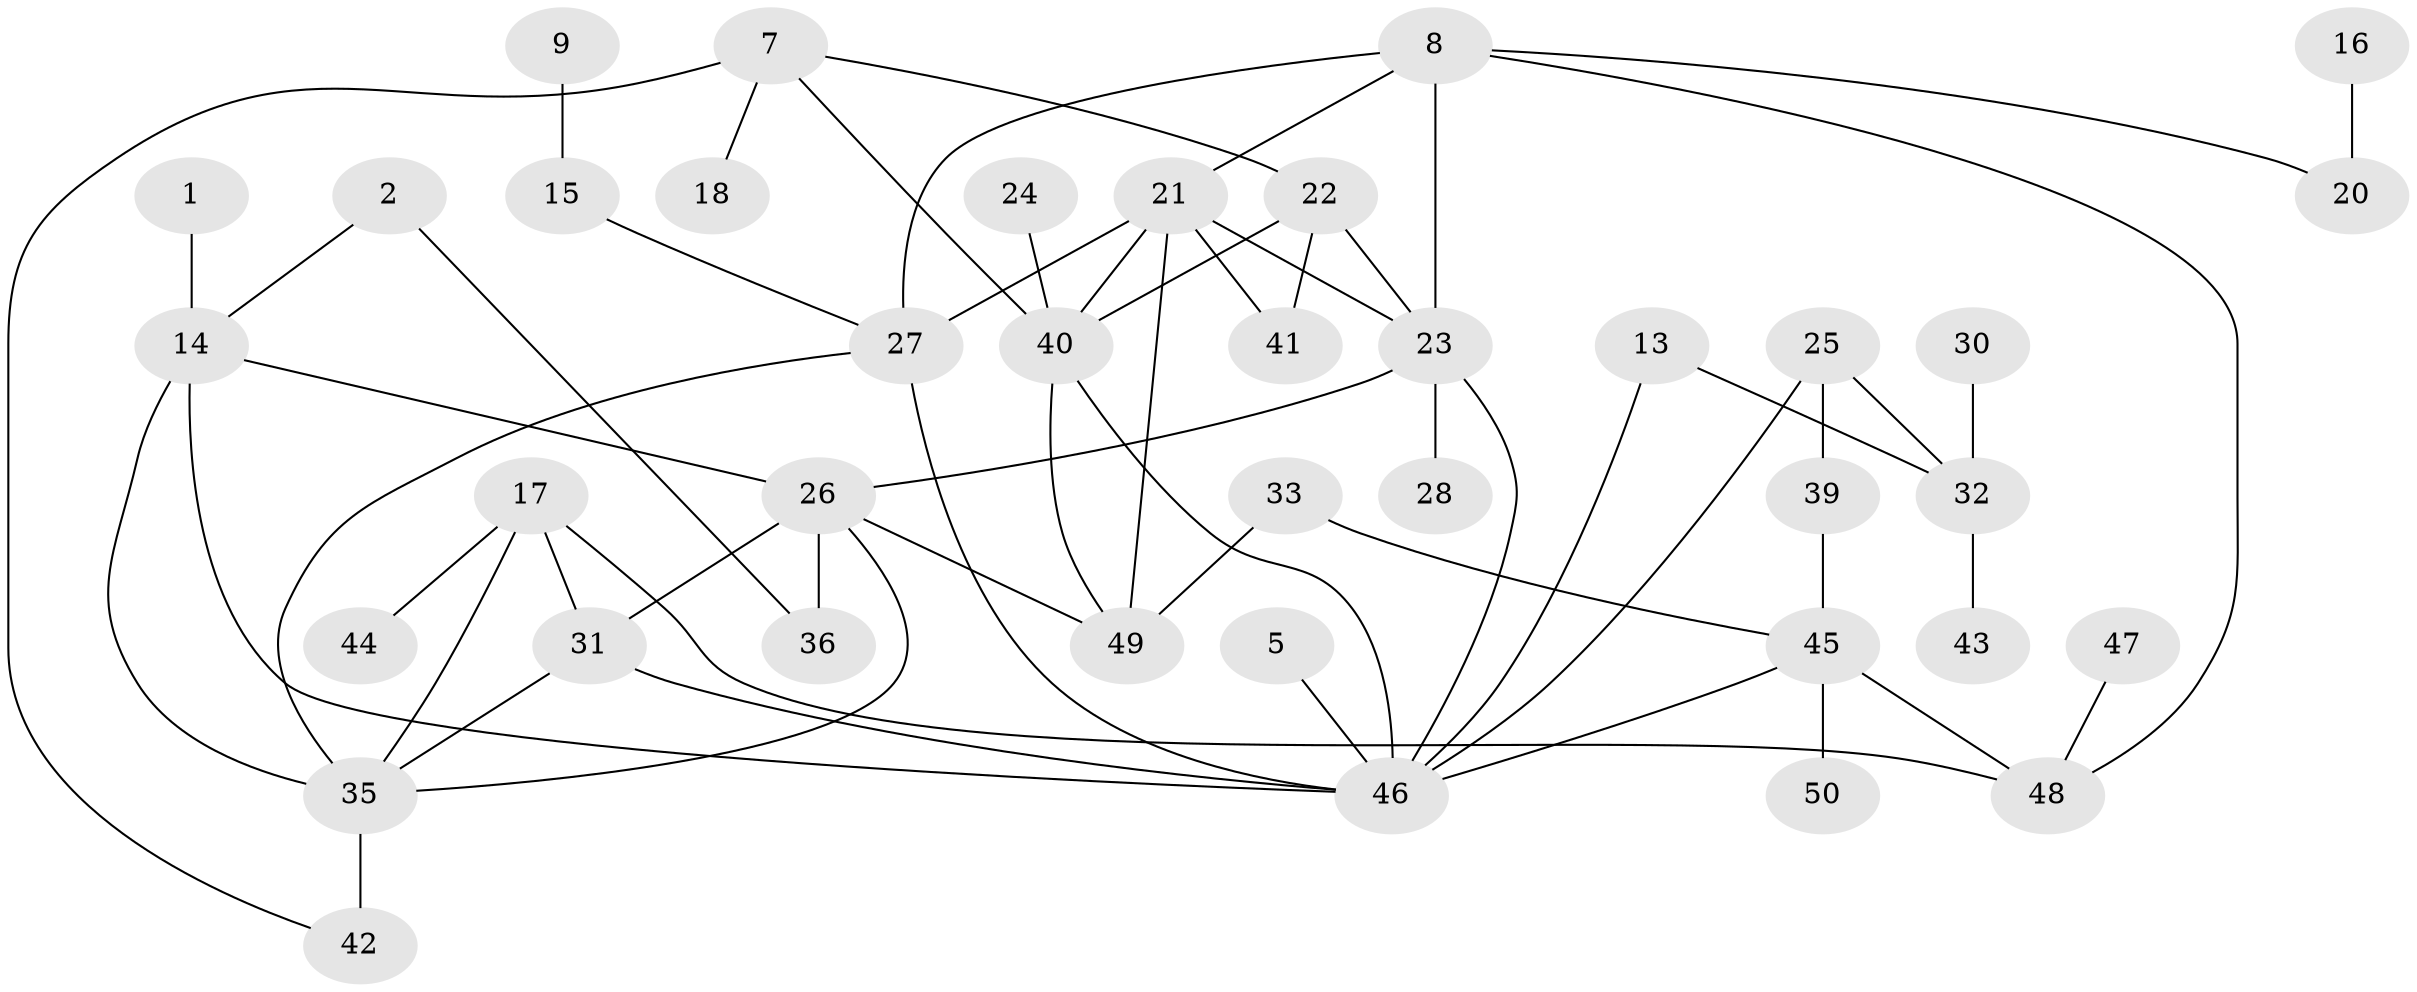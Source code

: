 // original degree distribution, {1: 0.2727272727272727, 2: 0.2222222222222222, 0: 0.09090909090909091, 4: 0.12121212121212122, 3: 0.21212121212121213, 5: 0.04040404040404041, 6: 0.030303030303030304, 8: 0.010101010101010102}
// Generated by graph-tools (version 1.1) at 2025/00/03/09/25 03:00:45]
// undirected, 39 vertices, 60 edges
graph export_dot {
graph [start="1"]
  node [color=gray90,style=filled];
  1;
  2;
  5;
  7;
  8;
  9;
  13;
  14;
  15;
  16;
  17;
  18;
  20;
  21;
  22;
  23;
  24;
  25;
  26;
  27;
  28;
  30;
  31;
  32;
  33;
  35;
  36;
  39;
  40;
  41;
  42;
  43;
  44;
  45;
  46;
  47;
  48;
  49;
  50;
  1 -- 14 [weight=1.0];
  2 -- 14 [weight=1.0];
  2 -- 36 [weight=1.0];
  5 -- 46 [weight=1.0];
  7 -- 18 [weight=1.0];
  7 -- 22 [weight=1.0];
  7 -- 40 [weight=1.0];
  7 -- 42 [weight=1.0];
  8 -- 20 [weight=1.0];
  8 -- 21 [weight=1.0];
  8 -- 23 [weight=2.0];
  8 -- 27 [weight=1.0];
  8 -- 48 [weight=1.0];
  9 -- 15 [weight=1.0];
  13 -- 32 [weight=1.0];
  13 -- 46 [weight=1.0];
  14 -- 26 [weight=1.0];
  14 -- 35 [weight=1.0];
  14 -- 46 [weight=1.0];
  15 -- 27 [weight=1.0];
  16 -- 20 [weight=1.0];
  17 -- 31 [weight=1.0];
  17 -- 35 [weight=1.0];
  17 -- 44 [weight=1.0];
  17 -- 48 [weight=1.0];
  21 -- 23 [weight=1.0];
  21 -- 27 [weight=1.0];
  21 -- 40 [weight=1.0];
  21 -- 41 [weight=1.0];
  21 -- 49 [weight=1.0];
  22 -- 23 [weight=1.0];
  22 -- 40 [weight=1.0];
  22 -- 41 [weight=1.0];
  23 -- 26 [weight=1.0];
  23 -- 28 [weight=1.0];
  23 -- 46 [weight=1.0];
  24 -- 40 [weight=1.0];
  25 -- 32 [weight=1.0];
  25 -- 39 [weight=1.0];
  25 -- 46 [weight=1.0];
  26 -- 31 [weight=1.0];
  26 -- 35 [weight=1.0];
  26 -- 36 [weight=1.0];
  26 -- 49 [weight=1.0];
  27 -- 35 [weight=1.0];
  27 -- 46 [weight=1.0];
  30 -- 32 [weight=1.0];
  31 -- 35 [weight=1.0];
  31 -- 46 [weight=1.0];
  32 -- 43 [weight=1.0];
  33 -- 45 [weight=1.0];
  33 -- 49 [weight=1.0];
  35 -- 42 [weight=2.0];
  39 -- 45 [weight=1.0];
  40 -- 46 [weight=1.0];
  40 -- 49 [weight=1.0];
  45 -- 46 [weight=1.0];
  45 -- 48 [weight=1.0];
  45 -- 50 [weight=1.0];
  47 -- 48 [weight=1.0];
}
